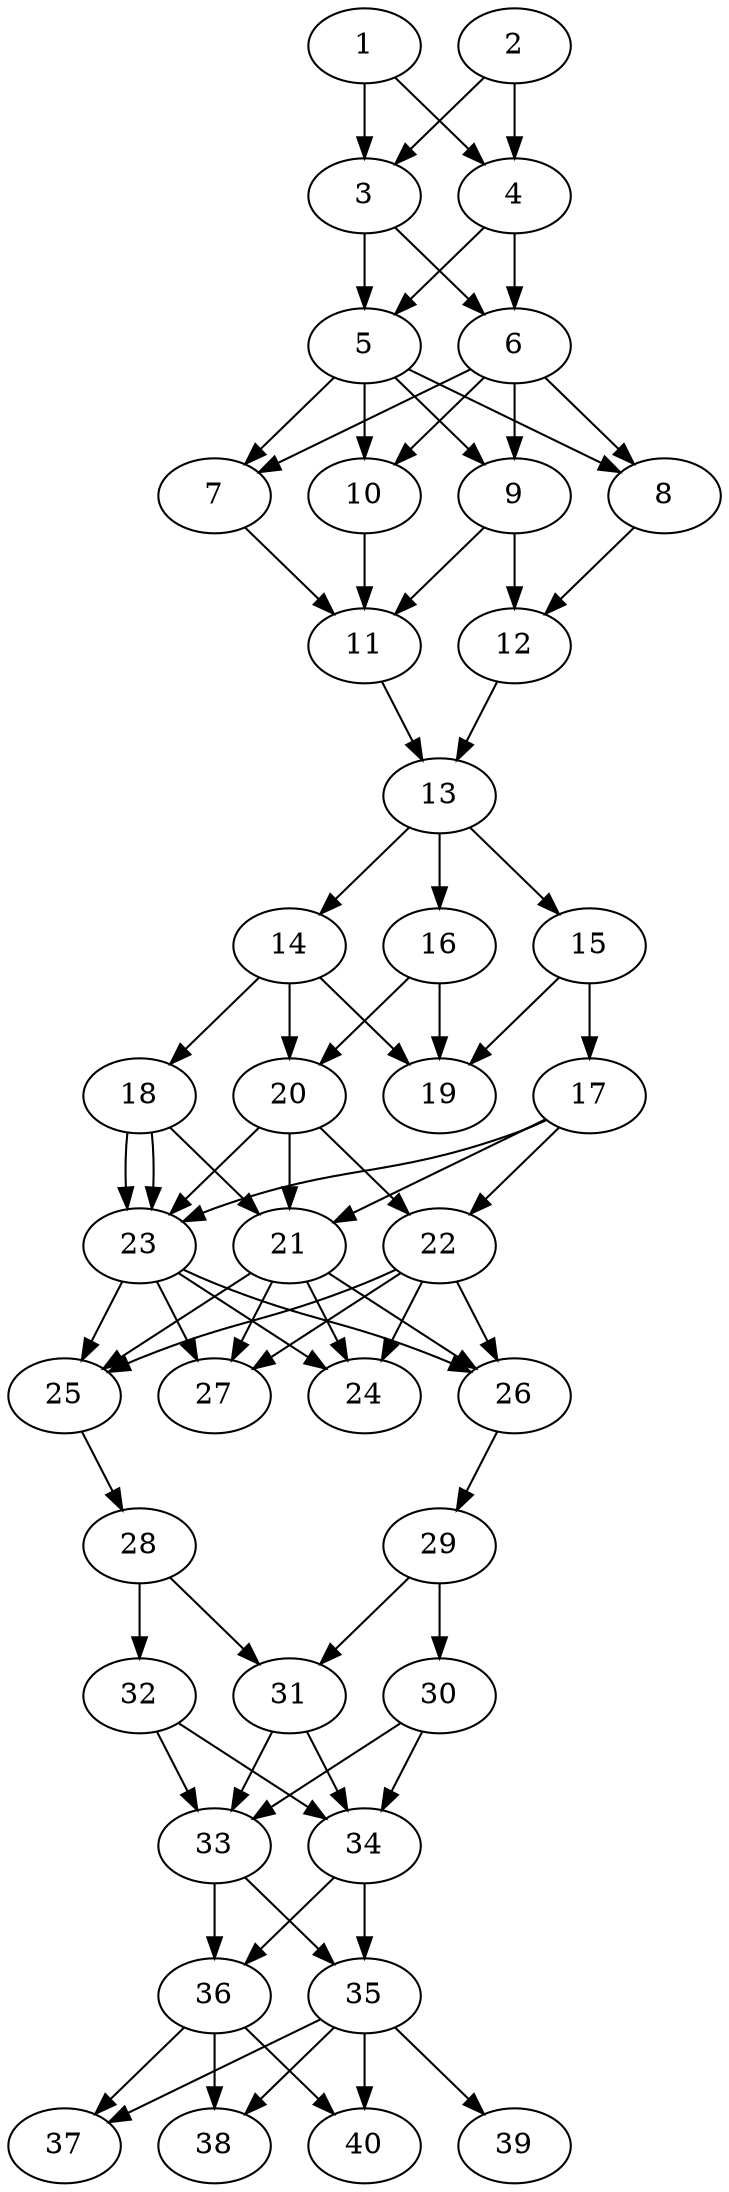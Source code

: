 // DAG automatically generated by daggen at Thu Oct  3 14:06:50 2019
// ./daggen --dot -n 40 --ccr 0.5 --fat 0.3 --regular 0.5 --density 0.9 --mindata 5242880 --maxdata 52428800 
digraph G {
  1 [size="12756992", alpha="0.08", expect_size="6378496"] 
  1 -> 3 [size ="6378496"]
  1 -> 4 [size ="6378496"]
  2 [size="99842048", alpha="0.10", expect_size="49921024"] 
  2 -> 3 [size ="49921024"]
  2 -> 4 [size ="49921024"]
  3 [size="79988736", alpha="0.12", expect_size="39994368"] 
  3 -> 5 [size ="39994368"]
  3 -> 6 [size ="39994368"]
  4 [size="103012352", alpha="0.14", expect_size="51506176"] 
  4 -> 5 [size ="51506176"]
  4 -> 6 [size ="51506176"]
  5 [size="65732608", alpha="0.16", expect_size="32866304"] 
  5 -> 7 [size ="32866304"]
  5 -> 8 [size ="32866304"]
  5 -> 9 [size ="32866304"]
  5 -> 10 [size ="32866304"]
  6 [size="78598144", alpha="0.00", expect_size="39299072"] 
  6 -> 7 [size ="39299072"]
  6 -> 8 [size ="39299072"]
  6 -> 9 [size ="39299072"]
  6 -> 10 [size ="39299072"]
  7 [size="103682048", alpha="0.05", expect_size="51841024"] 
  7 -> 11 [size ="51841024"]
  8 [size="24432640", alpha="0.03", expect_size="12216320"] 
  8 -> 12 [size ="12216320"]
  9 [size="76888064", alpha="0.13", expect_size="38444032"] 
  9 -> 11 [size ="38444032"]
  9 -> 12 [size ="38444032"]
  10 [size="60262400", alpha="0.16", expect_size="30131200"] 
  10 -> 11 [size ="30131200"]
  11 [size="45938688", alpha="0.03", expect_size="22969344"] 
  11 -> 13 [size ="22969344"]
  12 [size="82483200", alpha="0.09", expect_size="41241600"] 
  12 -> 13 [size ="41241600"]
  13 [size="33863680", alpha="0.14", expect_size="16931840"] 
  13 -> 14 [size ="16931840"]
  13 -> 15 [size ="16931840"]
  13 -> 16 [size ="16931840"]
  14 [size="88956928", alpha="0.08", expect_size="44478464"] 
  14 -> 18 [size ="44478464"]
  14 -> 19 [size ="44478464"]
  14 -> 20 [size ="44478464"]
  15 [size="59119616", alpha="0.06", expect_size="29559808"] 
  15 -> 17 [size ="29559808"]
  15 -> 19 [size ="29559808"]
  16 [size="39899136", alpha="0.13", expect_size="19949568"] 
  16 -> 19 [size ="19949568"]
  16 -> 20 [size ="19949568"]
  17 [size="40716288", alpha="0.17", expect_size="20358144"] 
  17 -> 21 [size ="20358144"]
  17 -> 22 [size ="20358144"]
  17 -> 23 [size ="20358144"]
  18 [size="65560576", alpha="0.15", expect_size="32780288"] 
  18 -> 21 [size ="32780288"]
  18 -> 23 [size ="32780288"]
  18 -> 23 [size ="32780288"]
  19 [size="80672768", alpha="0.12", expect_size="40336384"] 
  20 [size="46163968", alpha="0.18", expect_size="23081984"] 
  20 -> 21 [size ="23081984"]
  20 -> 22 [size ="23081984"]
  20 -> 23 [size ="23081984"]
  21 [size="27510784", alpha="0.04", expect_size="13755392"] 
  21 -> 24 [size ="13755392"]
  21 -> 25 [size ="13755392"]
  21 -> 26 [size ="13755392"]
  21 -> 27 [size ="13755392"]
  22 [size="42074112", alpha="0.09", expect_size="21037056"] 
  22 -> 24 [size ="21037056"]
  22 -> 25 [size ="21037056"]
  22 -> 26 [size ="21037056"]
  22 -> 27 [size ="21037056"]
  23 [size="86294528", alpha="0.09", expect_size="43147264"] 
  23 -> 24 [size ="43147264"]
  23 -> 25 [size ="43147264"]
  23 -> 26 [size ="43147264"]
  23 -> 27 [size ="43147264"]
  24 [size="56475648", alpha="0.08", expect_size="28237824"] 
  25 [size="92076032", alpha="0.19", expect_size="46038016"] 
  25 -> 28 [size ="46038016"]
  26 [size="23791616", alpha="0.05", expect_size="11895808"] 
  26 -> 29 [size ="11895808"]
  27 [size="83456000", alpha="0.10", expect_size="41728000"] 
  28 [size="68818944", alpha="0.19", expect_size="34409472"] 
  28 -> 31 [size ="34409472"]
  28 -> 32 [size ="34409472"]
  29 [size="44931072", alpha="0.01", expect_size="22465536"] 
  29 -> 30 [size ="22465536"]
  29 -> 31 [size ="22465536"]
  30 [size="101404672", alpha="0.14", expect_size="50702336"] 
  30 -> 33 [size ="50702336"]
  30 -> 34 [size ="50702336"]
  31 [size="90339328", alpha="0.14", expect_size="45169664"] 
  31 -> 33 [size ="45169664"]
  31 -> 34 [size ="45169664"]
  32 [size="14006272", alpha="0.10", expect_size="7003136"] 
  32 -> 33 [size ="7003136"]
  32 -> 34 [size ="7003136"]
  33 [size="56135680", alpha="0.11", expect_size="28067840"] 
  33 -> 35 [size ="28067840"]
  33 -> 36 [size ="28067840"]
  34 [size="97486848", alpha="0.08", expect_size="48743424"] 
  34 -> 35 [size ="48743424"]
  34 -> 36 [size ="48743424"]
  35 [size="41846784", alpha="0.15", expect_size="20923392"] 
  35 -> 37 [size ="20923392"]
  35 -> 38 [size ="20923392"]
  35 -> 39 [size ="20923392"]
  35 -> 40 [size ="20923392"]
  36 [size="38830080", alpha="0.09", expect_size="19415040"] 
  36 -> 37 [size ="19415040"]
  36 -> 38 [size ="19415040"]
  36 -> 40 [size ="19415040"]
  37 [size="62181376", alpha="0.10", expect_size="31090688"] 
  38 [size="16355328", alpha="0.01", expect_size="8177664"] 
  39 [size="104040448", alpha="0.08", expect_size="52020224"] 
  40 [size="14155776", alpha="0.03", expect_size="7077888"] 
}
